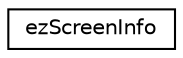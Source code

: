 digraph "Graphical Class Hierarchy"
{
 // LATEX_PDF_SIZE
  edge [fontname="Helvetica",fontsize="10",labelfontname="Helvetica",labelfontsize="10"];
  node [fontname="Helvetica",fontsize="10",shape=record];
  rankdir="LR";
  Node0 [label="ezScreenInfo",height=0.2,width=0.4,color="black", fillcolor="white", style="filled",URL="$d7/d4e/structez_screen_info.htm",tooltip="Describes the properties of a screen."];
}
